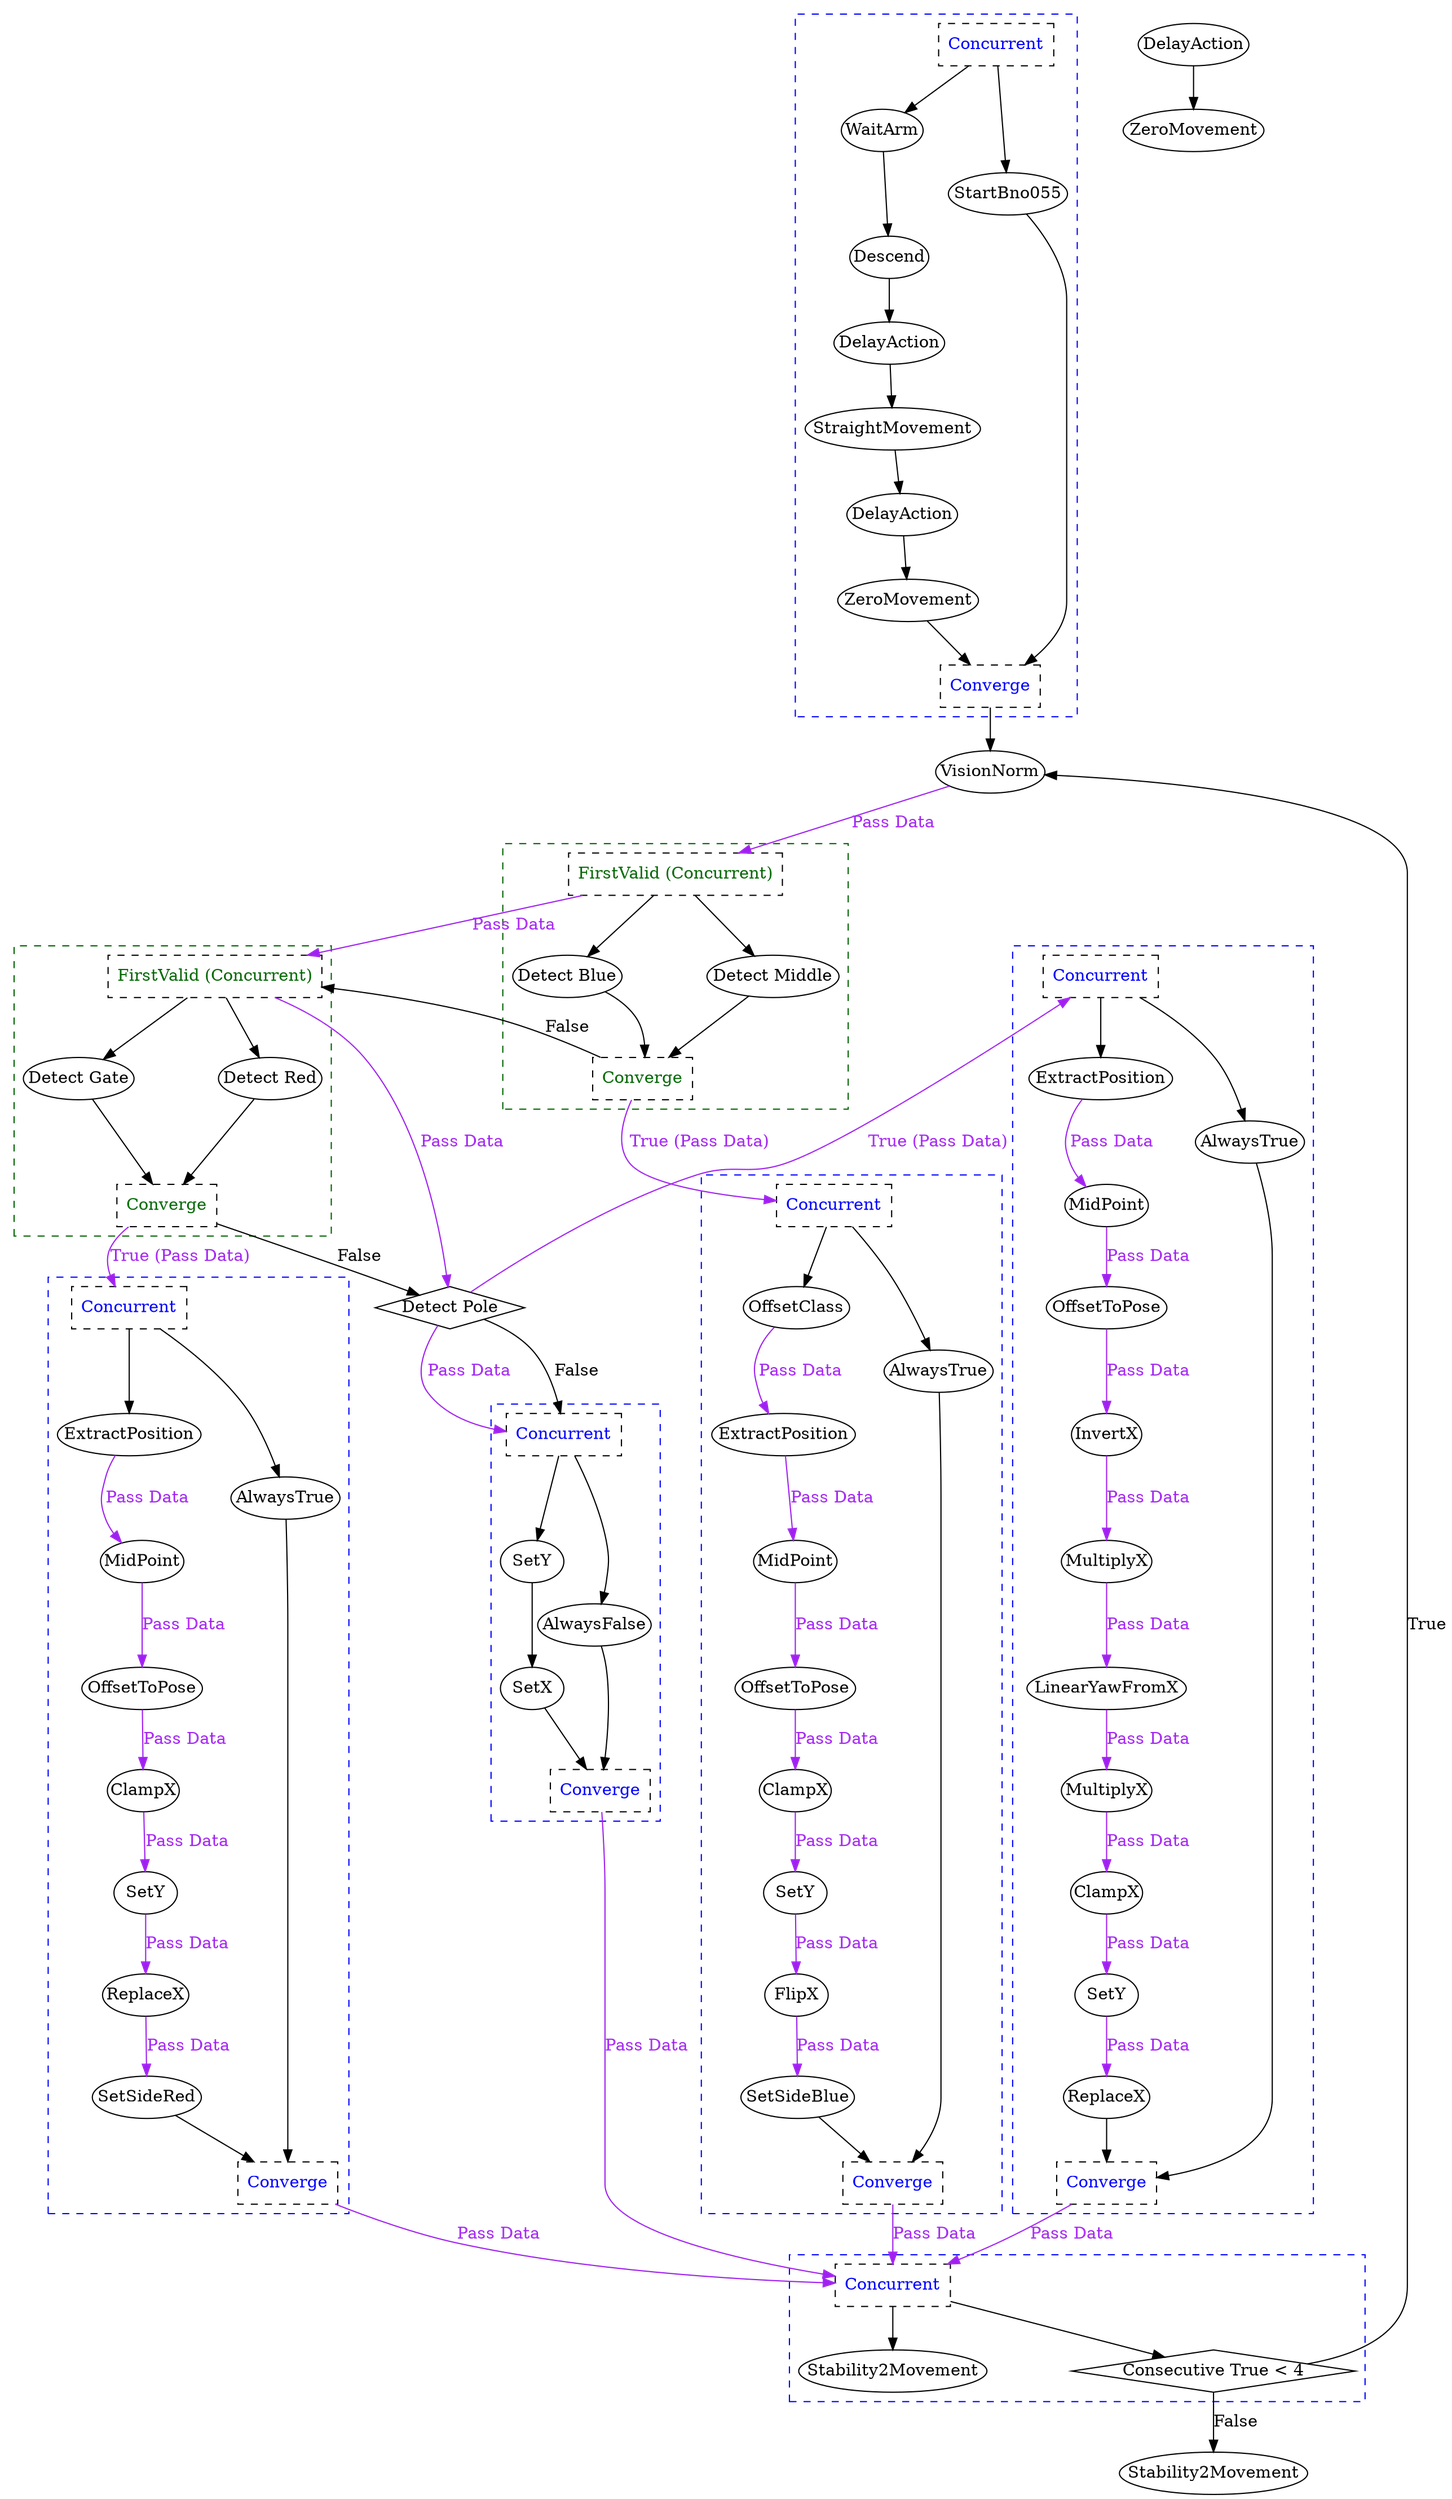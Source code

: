 digraph G {
	splines = true;
	nodesep = 1.0;
	bgcolor = "none"
	"dde0add5-915a-48f4-8da9-0b4d8076e8a3" [shape = diamond];
	"9617d2e2-fea2-4bc5-8dba-0ddd31e15896" [shape = diamond];
	"b74dfdcb-ae3d-46a4-bb1b-3ab784e42221" [shape = diamond];
	"5d6d60c2-9edc-4e6b-8797-ba5cb5435d1f" [shape = diamond];
	subgraph "cluster_2fdce546-67c4-4a5e-845b-5295a4abeef1" {
		style = dashed;
		color = blue;
		"0bcb22fa-f83b-4973-b194-b247c0325226" -> "105a7928-a3a9-4646-8fde-eb7a8df95fd8" ;
		"484d34cc-61fb-4a1e-91bc-8ef09f2b1be6" -> "dde12abc-61b8-4c1d-a38b-11e1a5b78ae2" ;
		"dde12abc-61b8-4c1d-a38b-11e1a5b78ae2" -> "eb036aa1-1cf8-4139-a1c7-29e69f735631" ;
		"105a7928-a3a9-4646-8fde-eb7a8df95fd8" -> "484d34cc-61fb-4a1e-91bc-8ef09f2b1be6" ;
		"9fef8242-37d0-441a-a359-36fea37e83f5" -> "0bcb22fa-f83b-4973-b194-b247c0325226" ;
		"680e70af-b052-4584-b054-3e32cea6d4c0" -> "9fef8242-37d0-441a-a359-36fea37e83f5";
		"680e70af-b052-4584-b054-3e32cea6d4c0" -> "8548ae8a-b502-4b73-8c73-e80b69c3aad4";
		"eb036aa1-1cf8-4139-a1c7-29e69f735631" -> "cdb7904c-579f-4eb3-9cb3-5411dda572a3";
		"8548ae8a-b502-4b73-8c73-e80b69c3aad4" -> "cdb7904c-579f-4eb3-9cb3-5411dda572a3";
		"680e70af-b052-4584-b054-3e32cea6d4c0" [label = "Concurrent", shape = box, fontcolor = blue, style = dashed];
		"9fef8242-37d0-441a-a359-36fea37e83f5" [label = "WaitArm", margin = 0];
		"0bcb22fa-f83b-4973-b194-b247c0325226" [label = "Descend", margin = 0];
		"105a7928-a3a9-4646-8fde-eb7a8df95fd8" [label = "DelayAction", margin = 0];
		"484d34cc-61fb-4a1e-91bc-8ef09f2b1be6" [label = "StraightMovement", margin = 0];
		"dde12abc-61b8-4c1d-a38b-11e1a5b78ae2" [label = "DelayAction", margin = 0];
		"eb036aa1-1cf8-4139-a1c7-29e69f735631" [label = "ZeroMovement", margin = 0];
		"8548ae8a-b502-4b73-8c73-e80b69c3aad4" [label = "StartBno055", margin = 0];
		"cdb7904c-579f-4eb3-9cb3-5411dda572a3" [label = "Converge", shape = box, fontcolor = blue, style = dashed];
	}
	
	subgraph "cluster_0be75599-2bbb-42cb-a807-c0094c60356f" {
		style = dashed;
		color = blue;
		"1dfab7c0-1a74-4145-8053-e646b3eeee95" -> "7c1246f7-e543-42e0-8e49-9f42cf8c233f" [color = purple, fontcolor = purple, label = "Pass Data"];
		"1616bab6-35e3-4d21-8a1e-1528ef8709ab" -> "1dfab7c0-1a74-4145-8053-e646b3eeee95" [color = purple, fontcolor = purple, label = "Pass Data"];
		"b63a0c50-0386-4e0f-9356-d08aec11ffe7" -> "1616bab6-35e3-4d21-8a1e-1528ef8709ab" [color = purple, fontcolor = purple, label = "Pass Data"];
		"2c79da4d-e604-45f8-9a27-d462fd143aff" -> "b63a0c50-0386-4e0f-9356-d08aec11ffe7" [color = purple, fontcolor = purple, label = "Pass Data"];
		"8a54a0d8-c113-4a4c-ac20-a71c90f2a8da" -> "2c79da4d-e604-45f8-9a27-d462fd143aff" [color = purple, fontcolor = purple, label = "Pass Data"];
		"ac29f83a-777c-40ae-a5aa-571f5da4b1d2" -> "8a54a0d8-c113-4a4c-ac20-a71c90f2a8da" [color = purple, fontcolor = purple, label = "Pass Data"];
		"6f56ee7f-3f73-4a7d-9625-a91fc3dcf49a" -> "ac29f83a-777c-40ae-a5aa-571f5da4b1d2" [color = purple, fontcolor = purple, label = "Pass Data"];
		"2086cac9-9b2d-4a82-a8df-bf1e85248550" -> "6f56ee7f-3f73-4a7d-9625-a91fc3dcf49a";
		"2086cac9-9b2d-4a82-a8df-bf1e85248550" -> "8308b485-3be5-46e7-b3f8-d8ceb8f1b2ce";
		"7c1246f7-e543-42e0-8e49-9f42cf8c233f" -> "5779baff-76b3-43f6-9d8a-828ffd108e07";
		"8308b485-3be5-46e7-b3f8-d8ceb8f1b2ce" -> "5779baff-76b3-43f6-9d8a-828ffd108e07";
		"2086cac9-9b2d-4a82-a8df-bf1e85248550" [label = "Concurrent", shape = box, fontcolor = blue, style = dashed];
		"6f56ee7f-3f73-4a7d-9625-a91fc3dcf49a" [label = "OffsetClass", margin = 0];
		"ac29f83a-777c-40ae-a5aa-571f5da4b1d2" [label = "ExtractPosition", margin = 0];
		"8a54a0d8-c113-4a4c-ac20-a71c90f2a8da" [label = "MidPoint", margin = 0];
		"2c79da4d-e604-45f8-9a27-d462fd143aff" [label = "OffsetToPose", margin = 0];
		"b63a0c50-0386-4e0f-9356-d08aec11ffe7" [label = "ClampX", margin = 0];
		"1616bab6-35e3-4d21-8a1e-1528ef8709ab" [label = "SetY", margin = 0];
		"1dfab7c0-1a74-4145-8053-e646b3eeee95" [label = "FlipX", margin = 0];
		"7c1246f7-e543-42e0-8e49-9f42cf8c233f" [label = "SetSideBlue", margin = 0];
		"8308b485-3be5-46e7-b3f8-d8ceb8f1b2ce" [label = "AlwaysTrue", margin = 0];
		"5779baff-76b3-43f6-9d8a-828ffd108e07" [label = "Converge", shape = box, fontcolor = blue, style = dashed];
	}
	
	subgraph "cluster_45a892a9-27ca-417d-87f7-d072f6114404" {
		style = dashed;
		color = blue;
		"08b94eaa-c733-4328-939c-b91264618419" -> "7280f29f-bb2d-478a-9a30-54aa5b8daa13" [color = purple, fontcolor = purple, label = "Pass Data"];
		"8e82b18e-a9c1-4fe0-ba47-852ab9ca1665" -> "08b94eaa-c733-4328-939c-b91264618419" [color = purple, fontcolor = purple, label = "Pass Data"];
		"9186768e-feaf-4771-b450-a942d43aef92" -> "8e82b18e-a9c1-4fe0-ba47-852ab9ca1665" [color = purple, fontcolor = purple, label = "Pass Data"];
		"caf5bc8f-8623-4ed6-a5bb-a4e9a36d8543" -> "9186768e-feaf-4771-b450-a942d43aef92" [color = purple, fontcolor = purple, label = "Pass Data"];
		"6503d3e4-969d-4834-a841-e5e370a75e3e" -> "caf5bc8f-8623-4ed6-a5bb-a4e9a36d8543" [color = purple, fontcolor = purple, label = "Pass Data"];
		"1fd418be-b485-4ecf-aeb5-bb0c37059545" -> "6503d3e4-969d-4834-a841-e5e370a75e3e" [color = purple, fontcolor = purple, label = "Pass Data"];
		"28f8b8f3-36fe-49db-8477-56d1d82f53c4" -> "1fd418be-b485-4ecf-aeb5-bb0c37059545";
		"28f8b8f3-36fe-49db-8477-56d1d82f53c4" -> "305c69fe-287d-47c6-a993-03e662cbf1a7";
		"7280f29f-bb2d-478a-9a30-54aa5b8daa13" -> "e1e4f4a8-66d1-47e6-b96a-f00faa789ca6";
		"305c69fe-287d-47c6-a993-03e662cbf1a7" -> "e1e4f4a8-66d1-47e6-b96a-f00faa789ca6";
		"28f8b8f3-36fe-49db-8477-56d1d82f53c4" [label = "Concurrent", shape = box, fontcolor = blue, style = dashed];
		"1fd418be-b485-4ecf-aeb5-bb0c37059545" [label = "ExtractPosition", margin = 0];
		"6503d3e4-969d-4834-a841-e5e370a75e3e" [label = "MidPoint", margin = 0];
		"caf5bc8f-8623-4ed6-a5bb-a4e9a36d8543" [label = "OffsetToPose", margin = 0];
		"9186768e-feaf-4771-b450-a942d43aef92" [label = "ClampX", margin = 0];
		"8e82b18e-a9c1-4fe0-ba47-852ab9ca1665" [label = "SetY", margin = 0];
		"08b94eaa-c733-4328-939c-b91264618419" [label = "ReplaceX", margin = 0];
		"7280f29f-bb2d-478a-9a30-54aa5b8daa13" [label = "SetSideRed", margin = 0];
		"305c69fe-287d-47c6-a993-03e662cbf1a7" [label = "AlwaysTrue", margin = 0];
		"e1e4f4a8-66d1-47e6-b96a-f00faa789ca6" [label = "Converge", shape = box, fontcolor = blue, style = dashed];
	}
	
	subgraph "cluster_e7a690a3-6b85-41be-b750-6868fd4cd200" {
		style = dashed;
		color = blue;
		"9cb31f4b-33d6-4290-b47c-561c71bee5a1" -> "11aae4a5-68df-467d-9a25-3337b60acfb1" [color = purple, fontcolor = purple, label = "Pass Data"];
		"3f7ec870-aa79-4060-9e0b-5026842c24df" -> "9cb31f4b-33d6-4290-b47c-561c71bee5a1" [color = purple, fontcolor = purple, label = "Pass Data"];
		"23102a17-c437-4390-876b-baee60a85e85" -> "3f7ec870-aa79-4060-9e0b-5026842c24df" [color = purple, fontcolor = purple, label = "Pass Data"];
		"5245856d-0bdf-4099-8f91-26205b8a38c4" -> "23102a17-c437-4390-876b-baee60a85e85" [color = purple, fontcolor = purple, label = "Pass Data"];
		"6e85dd0e-3153-498c-9653-eaca751a550c" -> "5245856d-0bdf-4099-8f91-26205b8a38c4" [color = purple, fontcolor = purple, label = "Pass Data"];
		"103e9f85-3ac5-4be6-9a31-cd72d708096d" -> "6e85dd0e-3153-498c-9653-eaca751a550c" [color = purple, fontcolor = purple, label = "Pass Data"];
		"c84e76af-159d-4850-88f7-b8afa5e43d45" -> "103e9f85-3ac5-4be6-9a31-cd72d708096d" [color = purple, fontcolor = purple, label = "Pass Data"];
		"5d01769a-79dd-4703-b320-fed2a194c69d" -> "c84e76af-159d-4850-88f7-b8afa5e43d45" [color = purple, fontcolor = purple, label = "Pass Data"];
		"9d40fb63-63bf-48fe-8ecd-8df86a3aa6aa" -> "5d01769a-79dd-4703-b320-fed2a194c69d" [color = purple, fontcolor = purple, label = "Pass Data"];
		"b917218e-2376-475e-b026-c7e169eecc08" -> "9d40fb63-63bf-48fe-8ecd-8df86a3aa6aa";
		"b917218e-2376-475e-b026-c7e169eecc08" -> "e061d2d6-ccb8-4df6-a766-edbe523c9380";
		"11aae4a5-68df-467d-9a25-3337b60acfb1" -> "a16ff133-4c3b-47a2-b24c-2096c6b0c082";
		"e061d2d6-ccb8-4df6-a766-edbe523c9380" -> "a16ff133-4c3b-47a2-b24c-2096c6b0c082";
		"b917218e-2376-475e-b026-c7e169eecc08" [label = "Concurrent", shape = box, fontcolor = blue, style = dashed];
		"9d40fb63-63bf-48fe-8ecd-8df86a3aa6aa" [label = "ExtractPosition", margin = 0];
		"5d01769a-79dd-4703-b320-fed2a194c69d" [label = "MidPoint", margin = 0];
		"c84e76af-159d-4850-88f7-b8afa5e43d45" [label = "OffsetToPose", margin = 0];
		"103e9f85-3ac5-4be6-9a31-cd72d708096d" [label = "InvertX", margin = 0];
		"6e85dd0e-3153-498c-9653-eaca751a550c" [label = "MultiplyX", margin = 0];
		"5245856d-0bdf-4099-8f91-26205b8a38c4" [label = "LinearYawFromX", margin = 0];
		"23102a17-c437-4390-876b-baee60a85e85" [label = "MultiplyX", margin = 0];
		"3f7ec870-aa79-4060-9e0b-5026842c24df" [label = "ClampX", margin = 0];
		"9cb31f4b-33d6-4290-b47c-561c71bee5a1" [label = "SetY", margin = 0];
		"11aae4a5-68df-467d-9a25-3337b60acfb1" [label = "ReplaceX", margin = 0];
		"e061d2d6-ccb8-4df6-a766-edbe523c9380" [label = "AlwaysTrue", margin = 0];
		"a16ff133-4c3b-47a2-b24c-2096c6b0c082" [label = "Converge", shape = box, fontcolor = blue, style = dashed];
	}
	
	subgraph "cluster_a0d65c60-0c6f-4494-9f47-d8f791878aaa" {
		style = dashed;
		color = blue;
		"f22379aa-dfea-425d-a540-1af4d366ab25" -> "27937efe-3e8e-415d-8ffd-804b10d1bf90" ;
		"e53c76d4-f0ca-4655-b826-b52c592cde22" -> "f22379aa-dfea-425d-a540-1af4d366ab25";
		"e53c76d4-f0ca-4655-b826-b52c592cde22" -> "75e29e60-80ae-40bc-8ea8-d8e05ac1cbdb";
		"27937efe-3e8e-415d-8ffd-804b10d1bf90" -> "1da94d01-aa51-460e-a51a-54630e5349d3";
		"75e29e60-80ae-40bc-8ea8-d8e05ac1cbdb" -> "1da94d01-aa51-460e-a51a-54630e5349d3";
		"e53c76d4-f0ca-4655-b826-b52c592cde22" [label = "Concurrent", shape = box, fontcolor = blue, style = dashed];
		"f22379aa-dfea-425d-a540-1af4d366ab25" [label = "SetY", margin = 0];
		"27937efe-3e8e-415d-8ffd-804b10d1bf90" [label = "SetX", margin = 0];
		"75e29e60-80ae-40bc-8ea8-d8e05ac1cbdb" [label = "AlwaysFalse", margin = 0];
		"1da94d01-aa51-460e-a51a-54630e5349d3" [label = "Converge", shape = box, fontcolor = blue, style = dashed];
	}
	
	subgraph "cluster_80875f40-3bc6-4a1a-98d5-f9828ca1ffd0" {
		style = dashed;
		color = darkgreen;
		"899de290-649d-4f65-94d6-ea4e8cb22ea1" -> "a18cf9fd-cd97-4d35-8911-e41f103e4b12";
		"899de290-649d-4f65-94d6-ea4e8cb22ea1" -> "e0d24654-f79c-4bc4-aa69-a1aa8a877e07";
		"a18cf9fd-cd97-4d35-8911-e41f103e4b12" -> "9617d2e2-fea2-4bc5-8dba-0ddd31e15896";
		"e0d24654-f79c-4bc4-aa69-a1aa8a877e07" -> "9617d2e2-fea2-4bc5-8dba-0ddd31e15896";
		"899de290-649d-4f65-94d6-ea4e8cb22ea1" [label = "FirstValid (Concurrent)", shape = box, fontcolor = darkgreen, style = dashed];
		"a18cf9fd-cd97-4d35-8911-e41f103e4b12" [label = "Detect Gate", margin = 0];
		"e0d24654-f79c-4bc4-aa69-a1aa8a877e07" [label = "Detect Red", margin = 0];
		"9617d2e2-fea2-4bc5-8dba-0ddd31e15896" [label = "Converge", shape = box, fontcolor = darkgreen, style = dashed];
	}
	
	subgraph "cluster_23e3d136-b349-4692-a0e8-d7d8a68f7d0c" {
		style = dashed;
		color = darkgreen;
		"24c96895-6a6f-4358-a225-ce444d28f6c2" -> "aeb773fe-9085-4084-abea-ea4cc0e22538";
		"24c96895-6a6f-4358-a225-ce444d28f6c2" -> "8e3f4b79-be43-42bd-8ff9-dc9be71a21b9";
		"aeb773fe-9085-4084-abea-ea4cc0e22538" -> "b74dfdcb-ae3d-46a4-bb1b-3ab784e42221";
		"8e3f4b79-be43-42bd-8ff9-dc9be71a21b9" -> "b74dfdcb-ae3d-46a4-bb1b-3ab784e42221";
		"24c96895-6a6f-4358-a225-ce444d28f6c2" [label = "FirstValid (Concurrent)", shape = box, fontcolor = darkgreen, style = dashed];
		"aeb773fe-9085-4084-abea-ea4cc0e22538" [label = "Detect Blue", margin = 0];
		"8e3f4b79-be43-42bd-8ff9-dc9be71a21b9" [label = "Detect Middle", margin = 0];
		"b74dfdcb-ae3d-46a4-bb1b-3ab784e42221" [label = "Converge", shape = box, fontcolor = darkgreen, style = dashed];
	}
	
	subgraph "cluster_3fde04f9-9629-4719-8798-af9945d3401e" {
		style = dashed;
		color = blue;
		"9d8acb39-adae-4426-8d28-ca6be433d3d8" -> "47dcd4dd-08f1-4919-98d3-0a89be682635";
		"9d8acb39-adae-4426-8d28-ca6be433d3d8" -> "5d6d60c2-9edc-4e6b-8797-ba5cb5435d1f";
		"9d8acb39-adae-4426-8d28-ca6be433d3d8" [label = "Concurrent", shape = box, fontcolor = blue, style = dashed];
		"47dcd4dd-08f1-4919-98d3-0a89be682635" [label = "Stability2Movement", margin = 0];
		"5d6d60c2-9edc-4e6b-8797-ba5cb5435d1f" [label = "Consecutive True < 4", margin = 0];
	}
	
	"dde0add5-915a-48f4-8da9-0b4d8076e8a3" -> "b917218e-2376-475e-b026-c7e169eecc08" [color = purple, fontcolor = purple, label = "True (Pass Data)"];
	"dde0add5-915a-48f4-8da9-0b4d8076e8a3" -> "e53c76d4-f0ca-4655-b826-b52c592cde22" [label = "False"];
	"dde0add5-915a-48f4-8da9-0b4d8076e8a3" -> "e53c76d4-f0ca-4655-b826-b52c592cde22" [color = purple, fontcolor = purple, label = "Pass Data"];
	"9617d2e2-fea2-4bc5-8dba-0ddd31e15896" -> "28f8b8f3-36fe-49db-8477-56d1d82f53c4" [color = purple, fontcolor = purple, label = "True (Pass Data)"];
	"9617d2e2-fea2-4bc5-8dba-0ddd31e15896" -> "dde0add5-915a-48f4-8da9-0b4d8076e8a3" [label = "False"];
	"899de290-649d-4f65-94d6-ea4e8cb22ea1" -> "dde0add5-915a-48f4-8da9-0b4d8076e8a3" [color = purple, fontcolor = purple, label = "Pass Data"];
	"b74dfdcb-ae3d-46a4-bb1b-3ab784e42221" -> "2086cac9-9b2d-4a82-a8df-bf1e85248550" [color = purple, fontcolor = purple, label = "True (Pass Data)"];
	"b74dfdcb-ae3d-46a4-bb1b-3ab784e42221" -> "899de290-649d-4f65-94d6-ea4e8cb22ea1" [label = "False"];
	"24c96895-6a6f-4358-a225-ce444d28f6c2" -> "899de290-649d-4f65-94d6-ea4e8cb22ea1" [color = purple, fontcolor = purple, label = "Pass Data"];
	"5779baff-76b3-43f6-9d8a-828ffd108e07" -> "9d8acb39-adae-4426-8d28-ca6be433d3d8" [color = purple, fontcolor = purple, label = "Pass Data"];
	"e1e4f4a8-66d1-47e6-b96a-f00faa789ca6" -> "9d8acb39-adae-4426-8d28-ca6be433d3d8" [color = purple, fontcolor = purple, label = "Pass Data"];
	"a16ff133-4c3b-47a2-b24c-2096c6b0c082" -> "9d8acb39-adae-4426-8d28-ca6be433d3d8" [color = purple, fontcolor = purple, label = "Pass Data"];
	"1da94d01-aa51-460e-a51a-54630e5349d3" -> "9d8acb39-adae-4426-8d28-ca6be433d3d8" [color = purple, fontcolor = purple, label = "Pass Data"];
	"ffbb03a8-ca1b-485e-b05a-98c0c4f2e5d9" -> "24c96895-6a6f-4358-a225-ce444d28f6c2" [color = purple, fontcolor = purple, label = "Pass Data"];
	"5d6d60c2-9edc-4e6b-8797-ba5cb5435d1f" -> "ffbb03a8-ca1b-485e-b05a-98c0c4f2e5d9" [label = "True"];
	"a9a13215-7daa-49d6-b556-6eeb7773f0c2" -> "8e5d88ff-6204-41c9-8adf-fa4ac62ef674" ;
	"5d6d60c2-9edc-4e6b-8797-ba5cb5435d1f" -> "507cc385-7c40-4b57-aeba-a9093f9267f1" [label = "False"];
	"cdb7904c-579f-4eb3-9cb3-5411dda572a3" -> "ffbb03a8-ca1b-485e-b05a-98c0c4f2e5d9" ;
	"ffbb03a8-ca1b-485e-b05a-98c0c4f2e5d9" [label = "VisionNorm", margin = 0];
	"dde0add5-915a-48f4-8da9-0b4d8076e8a3" [label = "Detect Pole", margin = 0];
	"507cc385-7c40-4b57-aeba-a9093f9267f1" [label = "Stability2Movement", margin = 0];
	"a9a13215-7daa-49d6-b556-6eeb7773f0c2" [label = "DelayAction", margin = 0];
	"8e5d88ff-6204-41c9-8adf-fa4ac62ef674" [label = "ZeroMovement", margin = 0];
}
